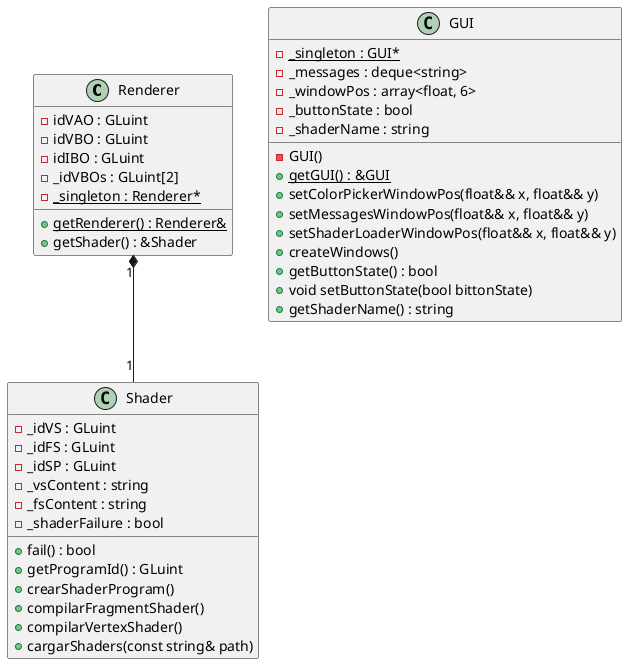 @startuml
'https://plantuml.com/class-diagram

class Renderer {
    - idVAO : GLuint
    - idVBO : GLuint
    - idIBO : GLuint
    - _idVBOs : GLuint[2]
    - {static} _singleton : Renderer*

    + {static} getRenderer() : Renderer&
    + getShader() : &Shader
}

class GUI {
    - {static} _singleton : GUI*
    - GUI()
    - _messages : deque<string>
    - _windowPos : array<float, 6>
    - _buttonState : bool
    - _shaderName : string

    + {static} getGUI() : &GUI
    + setColorPickerWindowPos(float&& x, float&& y)
    + setMessagesWindowPos(float&& x, float&& y)
    + setShaderLoaderWindowPos(float&& x, float&& y)
    + createWindows()
    + getButtonState() : bool
    + void setButtonState(bool bittonState)
    + getShaderName() : string
}

class Shader {
    - _idVS : GLuint
    - _idFS : GLuint
    - _idSP : GLuint
    - _vsContent : string
    - _fsContent : string
    - _shaderFailure : bool

    + fail() : bool
    + getProgramId() : GLuint
    + crearShaderProgram()
    + compilarFragmentShader()
    + compilarVertexShader()
    + cargarShaders(const string& path)
}

Renderer "1" *-- "1" Shader

@enduml